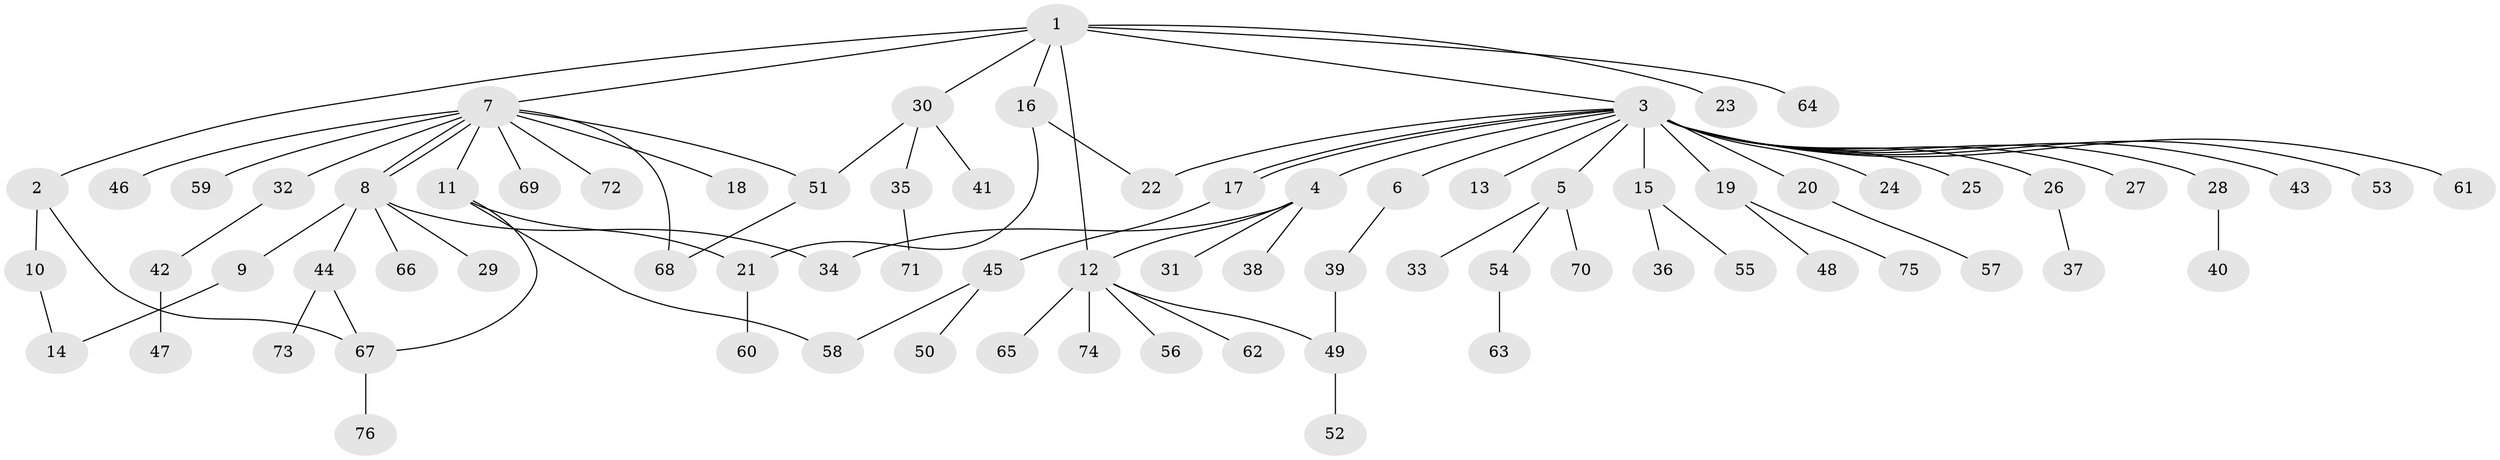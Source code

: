 // coarse degree distribution, {8: 0.018867924528301886, 3: 0.11320754716981132, 17: 0.018867924528301886, 6: 0.018867924528301886, 4: 0.03773584905660377, 2: 0.24528301886792453, 11: 0.018867924528301886, 7: 0.018867924528301886, 1: 0.5094339622641509}
// Generated by graph-tools (version 1.1) at 2025/18/03/04/25 18:18:01]
// undirected, 76 vertices, 88 edges
graph export_dot {
graph [start="1"]
  node [color=gray90,style=filled];
  1;
  2;
  3;
  4;
  5;
  6;
  7;
  8;
  9;
  10;
  11;
  12;
  13;
  14;
  15;
  16;
  17;
  18;
  19;
  20;
  21;
  22;
  23;
  24;
  25;
  26;
  27;
  28;
  29;
  30;
  31;
  32;
  33;
  34;
  35;
  36;
  37;
  38;
  39;
  40;
  41;
  42;
  43;
  44;
  45;
  46;
  47;
  48;
  49;
  50;
  51;
  52;
  53;
  54;
  55;
  56;
  57;
  58;
  59;
  60;
  61;
  62;
  63;
  64;
  65;
  66;
  67;
  68;
  69;
  70;
  71;
  72;
  73;
  74;
  75;
  76;
  1 -- 2;
  1 -- 3;
  1 -- 7;
  1 -- 12;
  1 -- 16;
  1 -- 23;
  1 -- 30;
  1 -- 64;
  2 -- 10;
  2 -- 67;
  3 -- 4;
  3 -- 5;
  3 -- 6;
  3 -- 13;
  3 -- 15;
  3 -- 17;
  3 -- 17;
  3 -- 19;
  3 -- 20;
  3 -- 22;
  3 -- 24;
  3 -- 25;
  3 -- 26;
  3 -- 27;
  3 -- 28;
  3 -- 43;
  3 -- 53;
  3 -- 61;
  4 -- 12;
  4 -- 31;
  4 -- 34;
  4 -- 38;
  5 -- 33;
  5 -- 54;
  5 -- 70;
  6 -- 39;
  7 -- 8;
  7 -- 8;
  7 -- 11;
  7 -- 18;
  7 -- 32;
  7 -- 46;
  7 -- 51;
  7 -- 59;
  7 -- 68;
  7 -- 69;
  7 -- 72;
  8 -- 9;
  8 -- 29;
  8 -- 34;
  8 -- 44;
  8 -- 66;
  9 -- 14;
  10 -- 14;
  11 -- 21;
  11 -- 58;
  11 -- 67;
  12 -- 49;
  12 -- 56;
  12 -- 62;
  12 -- 65;
  12 -- 74;
  15 -- 36;
  15 -- 55;
  16 -- 21;
  16 -- 22;
  17 -- 45;
  19 -- 48;
  19 -- 75;
  20 -- 57;
  21 -- 60;
  26 -- 37;
  28 -- 40;
  30 -- 35;
  30 -- 41;
  30 -- 51;
  32 -- 42;
  35 -- 71;
  39 -- 49;
  42 -- 47;
  44 -- 67;
  44 -- 73;
  45 -- 50;
  45 -- 58;
  49 -- 52;
  51 -- 68;
  54 -- 63;
  67 -- 76;
}
